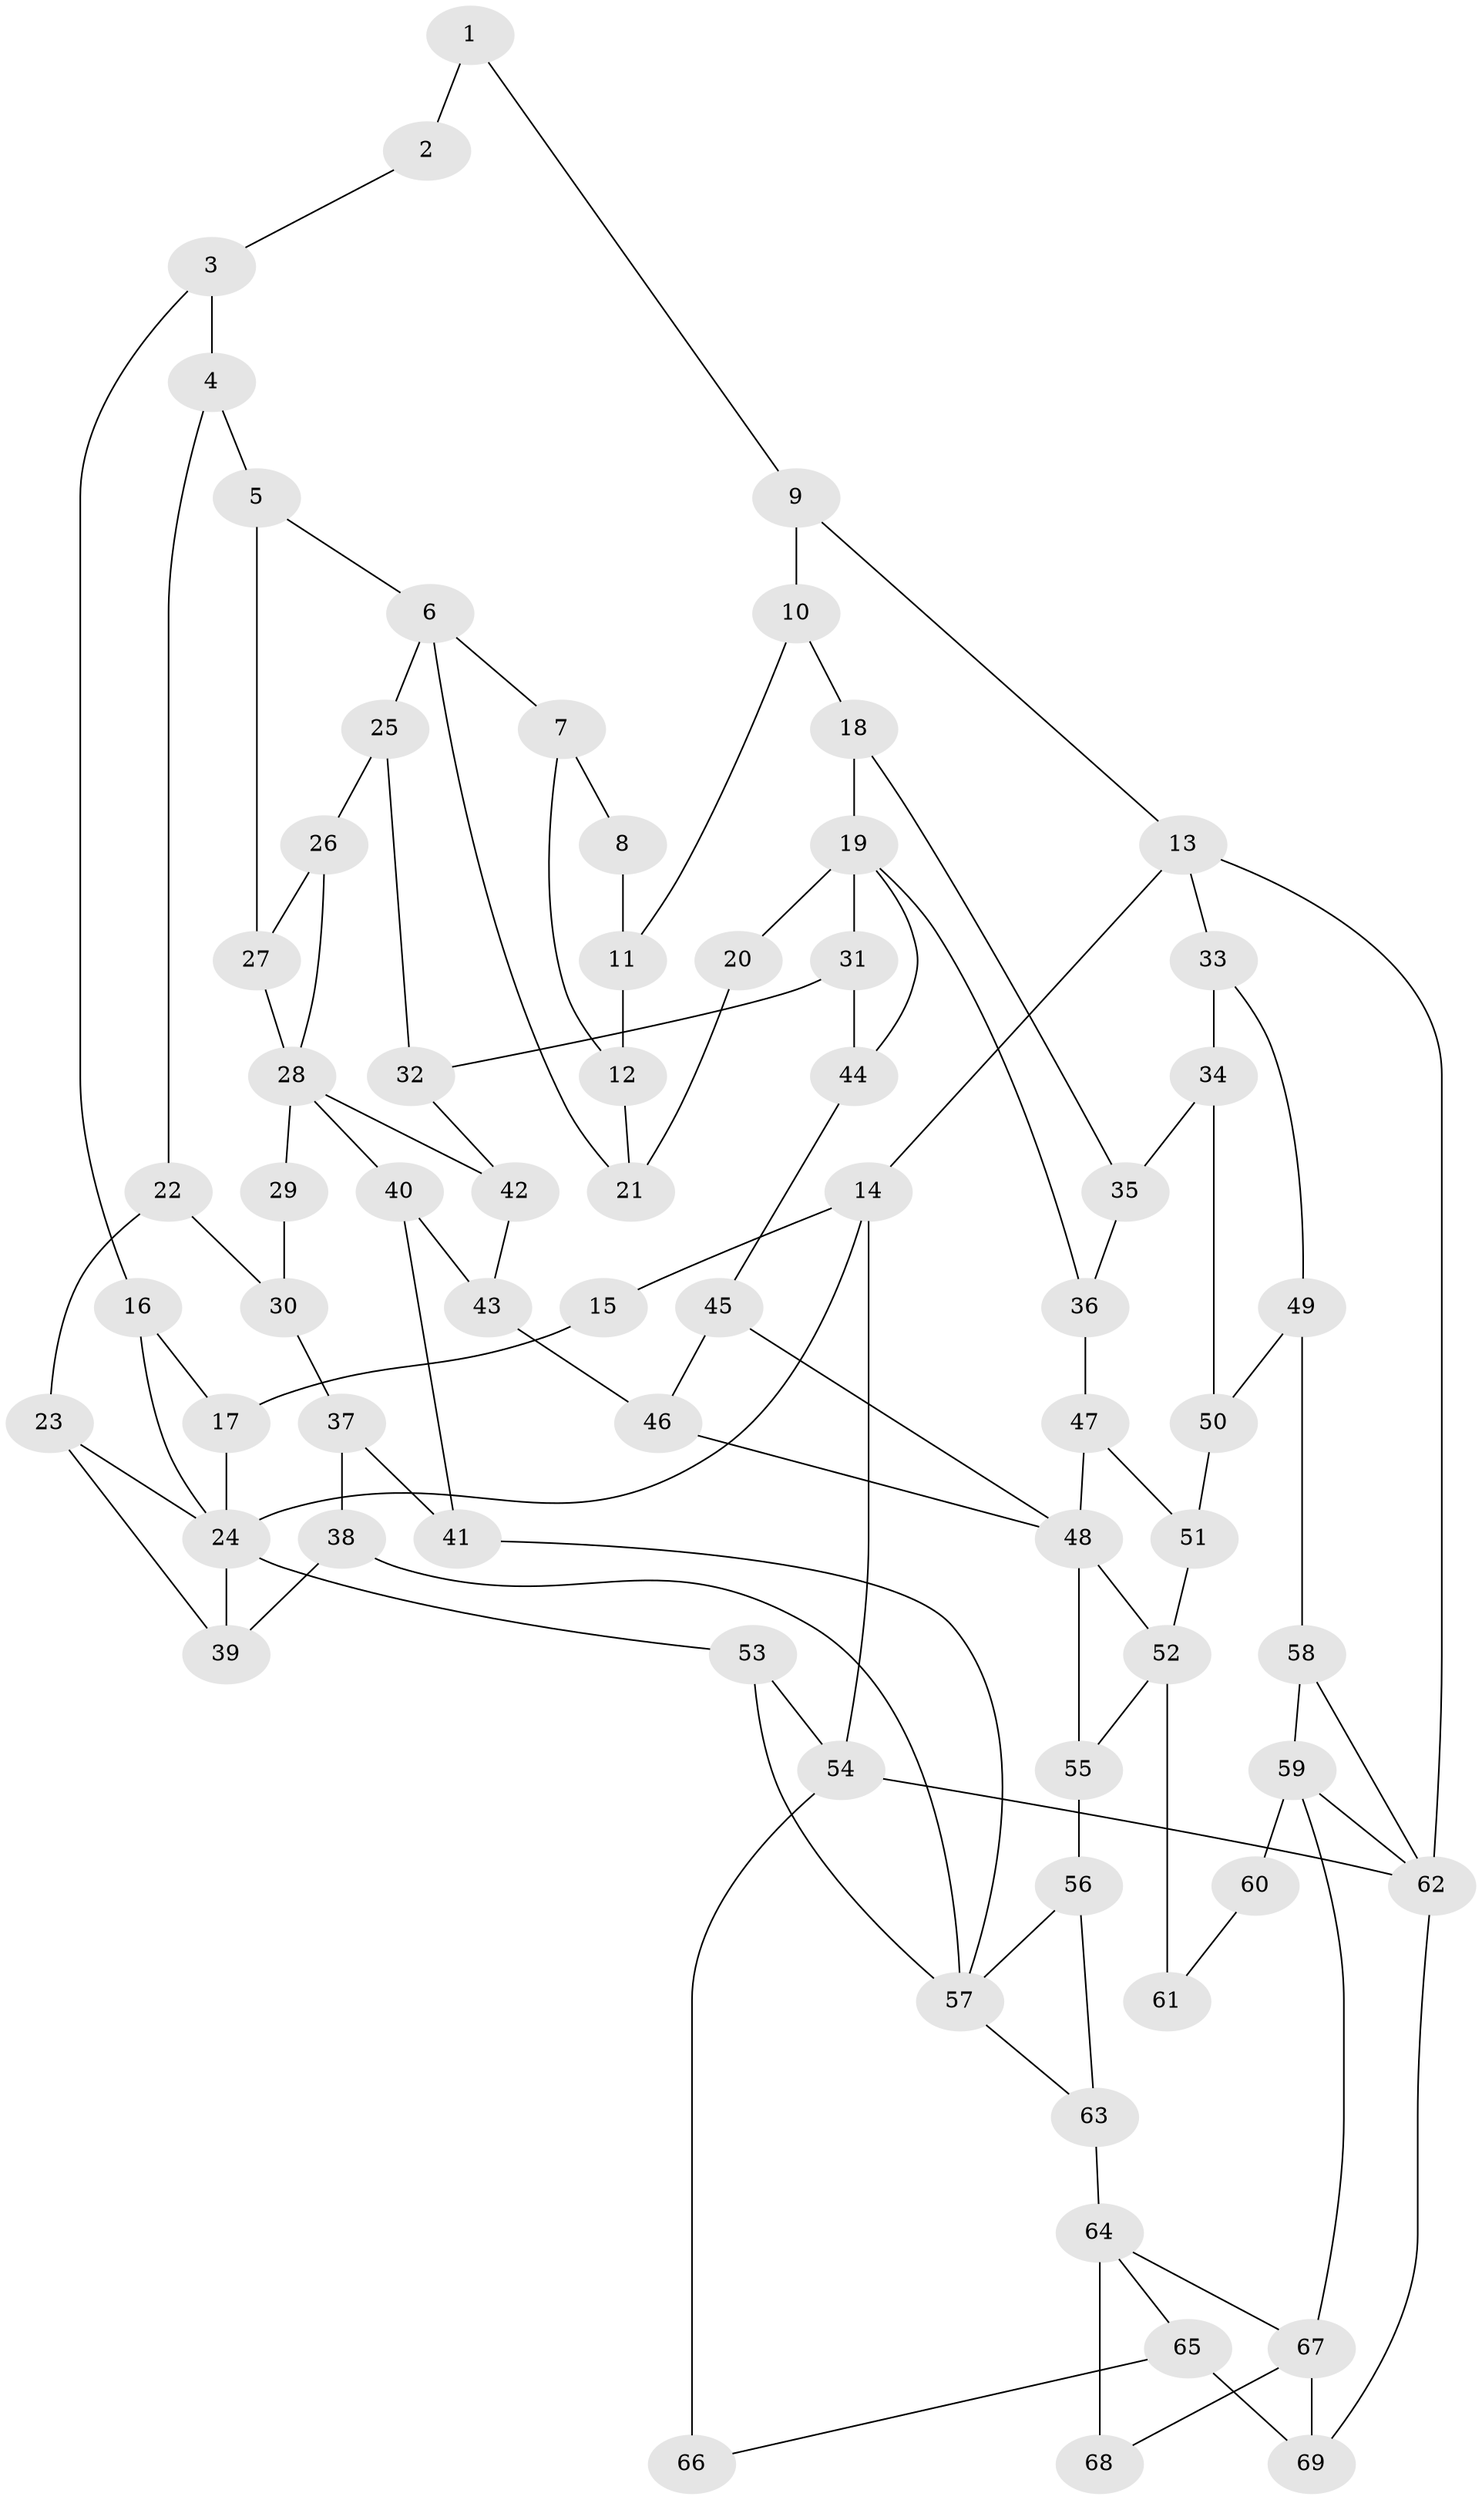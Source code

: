 // original degree distribution, {4: 0.23893805309734514, 5: 0.5309734513274337, 3: 0.017699115044247787, 6: 0.21238938053097345}
// Generated by graph-tools (version 1.1) at 2025/54/03/04/25 22:54:44]
// undirected, 69 vertices, 109 edges
graph export_dot {
  node [color=gray90,style=filled];
  1;
  2;
  3;
  4;
  5;
  6;
  7;
  8;
  9;
  10;
  11;
  12;
  13;
  14;
  15;
  16;
  17;
  18;
  19;
  20;
  21;
  22;
  23;
  24;
  25;
  26;
  27;
  28;
  29;
  30;
  31;
  32;
  33;
  34;
  35;
  36;
  37;
  38;
  39;
  40;
  41;
  42;
  43;
  44;
  45;
  46;
  47;
  48;
  49;
  50;
  51;
  52;
  53;
  54;
  55;
  56;
  57;
  58;
  59;
  60;
  61;
  62;
  63;
  64;
  65;
  66;
  67;
  68;
  69;
  1 -- 2 [weight=1.0];
  1 -- 9 [weight=1.0];
  2 -- 3 [weight=1.0];
  3 -- 4 [weight=1.0];
  3 -- 16 [weight=1.0];
  4 -- 5 [weight=1.0];
  4 -- 22 [weight=1.0];
  5 -- 6 [weight=1.0];
  5 -- 27 [weight=1.0];
  6 -- 7 [weight=1.0];
  6 -- 21 [weight=1.0];
  6 -- 25 [weight=1.0];
  7 -- 8 [weight=1.0];
  7 -- 12 [weight=1.0];
  8 -- 11 [weight=1.0];
  9 -- 10 [weight=1.0];
  9 -- 13 [weight=1.0];
  10 -- 11 [weight=1.0];
  10 -- 18 [weight=1.0];
  11 -- 12 [weight=1.0];
  12 -- 21 [weight=1.0];
  13 -- 14 [weight=1.0];
  13 -- 33 [weight=1.0];
  13 -- 62 [weight=1.0];
  14 -- 15 [weight=1.0];
  14 -- 24 [weight=1.0];
  14 -- 54 [weight=2.0];
  15 -- 17 [weight=1.0];
  16 -- 17 [weight=1.0];
  16 -- 24 [weight=1.0];
  17 -- 24 [weight=1.0];
  18 -- 19 [weight=1.0];
  18 -- 35 [weight=1.0];
  19 -- 20 [weight=2.0];
  19 -- 31 [weight=1.0];
  19 -- 36 [weight=1.0];
  19 -- 44 [weight=1.0];
  20 -- 21 [weight=1.0];
  22 -- 23 [weight=1.0];
  22 -- 30 [weight=1.0];
  23 -- 24 [weight=1.0];
  23 -- 39 [weight=1.0];
  24 -- 39 [weight=1.0];
  24 -- 53 [weight=1.0];
  25 -- 26 [weight=1.0];
  25 -- 32 [weight=1.0];
  26 -- 27 [weight=1.0];
  26 -- 28 [weight=1.0];
  27 -- 28 [weight=1.0];
  28 -- 29 [weight=2.0];
  28 -- 40 [weight=1.0];
  28 -- 42 [weight=1.0];
  29 -- 30 [weight=1.0];
  30 -- 37 [weight=1.0];
  31 -- 32 [weight=1.0];
  31 -- 44 [weight=1.0];
  32 -- 42 [weight=1.0];
  33 -- 34 [weight=1.0];
  33 -- 49 [weight=1.0];
  34 -- 35 [weight=4.0];
  34 -- 50 [weight=1.0];
  35 -- 36 [weight=1.0];
  36 -- 47 [weight=1.0];
  37 -- 38 [weight=1.0];
  37 -- 41 [weight=1.0];
  38 -- 39 [weight=1.0];
  38 -- 57 [weight=1.0];
  40 -- 41 [weight=1.0];
  40 -- 43 [weight=1.0];
  41 -- 57 [weight=1.0];
  42 -- 43 [weight=1.0];
  43 -- 46 [weight=1.0];
  44 -- 45 [weight=1.0];
  45 -- 46 [weight=1.0];
  45 -- 48 [weight=1.0];
  46 -- 48 [weight=1.0];
  47 -- 48 [weight=1.0];
  47 -- 51 [weight=1.0];
  48 -- 52 [weight=2.0];
  48 -- 55 [weight=1.0];
  49 -- 50 [weight=1.0];
  49 -- 58 [weight=1.0];
  50 -- 51 [weight=1.0];
  51 -- 52 [weight=1.0];
  52 -- 55 [weight=1.0];
  52 -- 61 [weight=2.0];
  53 -- 54 [weight=2.0];
  53 -- 57 [weight=2.0];
  54 -- 62 [weight=1.0];
  54 -- 66 [weight=2.0];
  55 -- 56 [weight=1.0];
  56 -- 57 [weight=1.0];
  56 -- 63 [weight=1.0];
  57 -- 63 [weight=1.0];
  58 -- 59 [weight=1.0];
  58 -- 62 [weight=1.0];
  59 -- 60 [weight=2.0];
  59 -- 62 [weight=1.0];
  59 -- 67 [weight=2.0];
  60 -- 61 [weight=1.0];
  62 -- 69 [weight=1.0];
  63 -- 64 [weight=2.0];
  64 -- 65 [weight=1.0];
  64 -- 67 [weight=1.0];
  64 -- 68 [weight=2.0];
  65 -- 66 [weight=1.0];
  65 -- 69 [weight=1.0];
  67 -- 68 [weight=1.0];
  67 -- 69 [weight=1.0];
}
